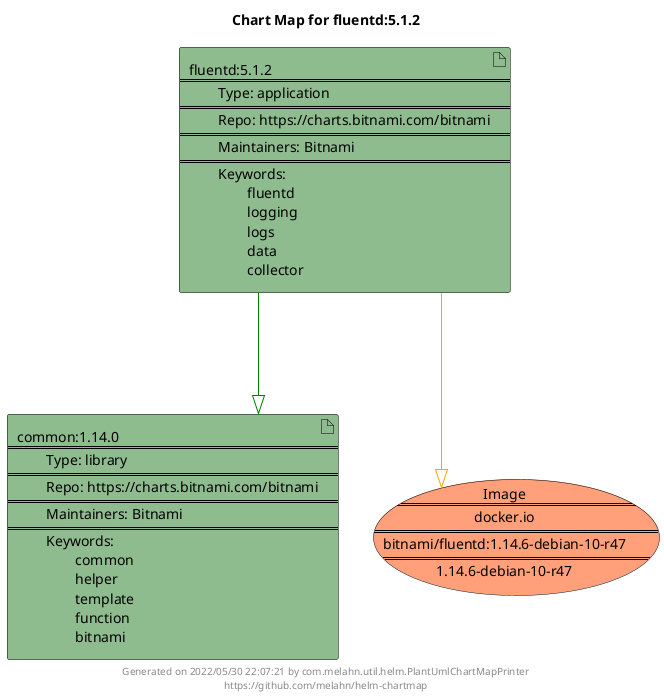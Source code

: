 @startuml
skinparam linetype ortho
skinparam backgroundColor white
skinparam usecaseBorderColor black
skinparam usecaseArrowColor LightSlateGray
skinparam artifactBorderColor black
skinparam artifactArrowColor LightSlateGray

title Chart Map for fluentd:5.1.2

'There are 2 referenced Helm Charts
artifact "common:1.14.0\n====\n\tType: library\n====\n\tRepo: https://charts.bitnami.com/bitnami\n====\n\tMaintainers: Bitnami\n====\n\tKeywords: \n\t\tcommon\n\t\thelper\n\t\ttemplate\n\t\tfunction\n\t\tbitnami" as common_1_14_0 #DarkSeaGreen
artifact "fluentd:5.1.2\n====\n\tType: application\n====\n\tRepo: https://charts.bitnami.com/bitnami\n====\n\tMaintainers: Bitnami\n====\n\tKeywords: \n\t\tfluentd\n\t\tlogging\n\t\tlogs\n\t\tdata\n\t\tcollector" as fluentd_5_1_2 #DarkSeaGreen

'There is one referenced Docker Image
usecase "Image\n====\ndocker.io\n====\nbitnami/fluentd:1.14.6-debian-10-r47\n====\n1.14.6-debian-10-r47" as docker_io_bitnami_fluentd_1_14_6_debian_10_r47 #LightSalmon

'Chart Dependencies
fluentd_5_1_2--[#green]-|>common_1_14_0
fluentd_5_1_2--[#orange]-|>docker_io_bitnami_fluentd_1_14_6_debian_10_r47

center footer Generated on 2022/05/30 22:07:21 by com.melahn.util.helm.PlantUmlChartMapPrinter\nhttps://github.com/melahn/helm-chartmap
@enduml
